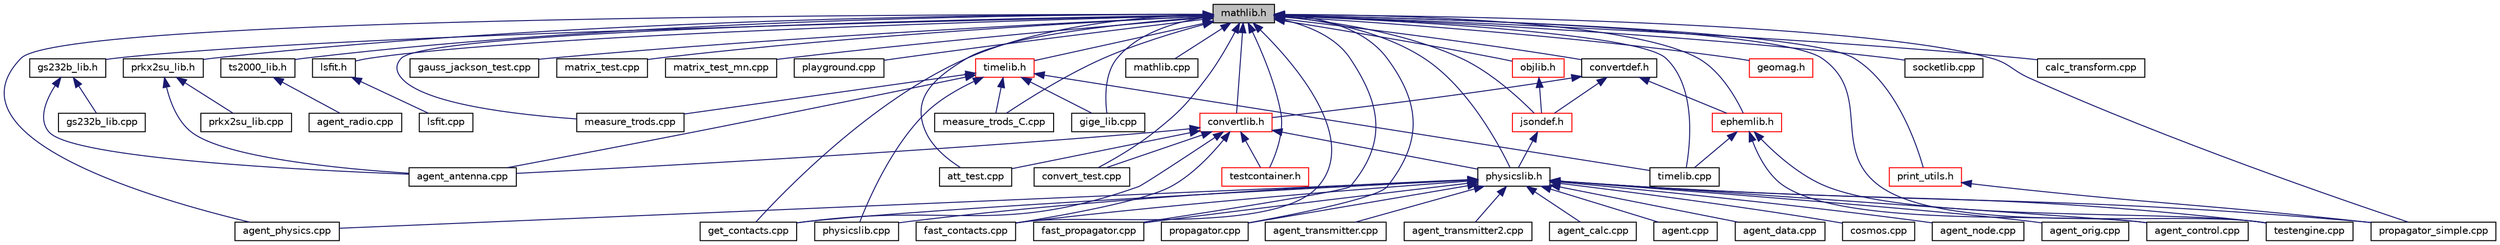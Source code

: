 digraph "mathlib.h"
{
 // INTERACTIVE_SVG=YES
  edge [fontname="Helvetica",fontsize="10",labelfontname="Helvetica",labelfontsize="10"];
  node [fontname="Helvetica",fontsize="10",shape=record];
  Node32 [label="mathlib.h",height=0.2,width=0.4,color="black", fillcolor="grey75", style="filled", fontcolor="black"];
  Node32 -> Node33 [dir="back",color="midnightblue",fontsize="10",style="solid",fontname="Helvetica"];
  Node33 [label="measure_trods.cpp",height=0.2,width=0.4,color="black", fillcolor="white", style="filled",URL="$measure__trods_8cpp.html"];
  Node32 -> Node34 [dir="back",color="midnightblue",fontsize="10",style="solid",fontname="Helvetica"];
  Node34 [label="measure_trods_C.cpp",height=0.2,width=0.4,color="black", fillcolor="white", style="filled",URL="$measure__trods___c_8cpp.html"];
  Node32 -> Node35 [dir="back",color="midnightblue",fontsize="10",style="solid",fontname="Helvetica"];
  Node35 [label="propagator_simple.cpp",height=0.2,width=0.4,color="black", fillcolor="white", style="filled",URL="$propagator__simple_8cpp.html"];
  Node32 -> Node36 [dir="back",color="midnightblue",fontsize="10",style="solid",fontname="Helvetica"];
  Node36 [label="testengine.cpp",height=0.2,width=0.4,color="black", fillcolor="white", style="filled",URL="$testengine_8cpp.html",tooltip="Command line simulator. "];
  Node32 -> Node37 [dir="back",color="midnightblue",fontsize="10",style="solid",fontname="Helvetica"];
  Node37 [label="att_test.cpp",height=0.2,width=0.4,color="black", fillcolor="white", style="filled",URL="$att__test_8cpp.html"];
  Node32 -> Node38 [dir="back",color="midnightblue",fontsize="10",style="solid",fontname="Helvetica"];
  Node38 [label="convert_test.cpp",height=0.2,width=0.4,color="black", fillcolor="white", style="filled",URL="$convert__test_8cpp.html"];
  Node32 -> Node39 [dir="back",color="midnightblue",fontsize="10",style="solid",fontname="Helvetica"];
  Node39 [label="gauss_jackson_test.cpp",height=0.2,width=0.4,color="black", fillcolor="white", style="filled",URL="$gauss__jackson__test_8cpp.html"];
  Node32 -> Node40 [dir="back",color="midnightblue",fontsize="10",style="solid",fontname="Helvetica"];
  Node40 [label="matrix_test.cpp",height=0.2,width=0.4,color="black", fillcolor="white", style="filled",URL="$matrix__test_8cpp.html"];
  Node32 -> Node41 [dir="back",color="midnightblue",fontsize="10",style="solid",fontname="Helvetica"];
  Node41 [label="matrix_test_mn.cpp",height=0.2,width=0.4,color="black", fillcolor="white", style="filled",URL="$matrix__test__mn_8cpp.html"];
  Node32 -> Node42 [dir="back",color="midnightblue",fontsize="10",style="solid",fontname="Helvetica"];
  Node42 [label="playground.cpp",height=0.2,width=0.4,color="black", fillcolor="white", style="filled",URL="$playground_8cpp.html"];
  Node32 -> Node43 [dir="back",color="midnightblue",fontsize="10",style="solid",fontname="Helvetica"];
  Node43 [label="gige_lib.cpp",height=0.2,width=0.4,color="black", fillcolor="white", style="filled",URL="$gige__lib_8cpp.html",tooltip="Support routines for GigE Vision cameras. "];
  Node32 -> Node44 [dir="back",color="midnightblue",fontsize="10",style="solid",fontname="Helvetica"];
  Node44 [label="gs232b_lib.h",height=0.2,width=0.4,color="black", fillcolor="white", style="filled",URL="$gs232b__lib_8h.html",tooltip="GS-232B controller includes. "];
  Node44 -> Node45 [dir="back",color="midnightblue",fontsize="10",style="solid",fontname="Helvetica"];
  Node45 [label="gs232b_lib.cpp",height=0.2,width=0.4,color="black", fillcolor="white", style="filled",URL="$gs232b__lib_8cpp.html"];
  Node44 -> Node46 [dir="back",color="midnightblue",fontsize="10",style="solid",fontname="Helvetica"];
  Node46 [label="agent_antenna.cpp",height=0.2,width=0.4,color="black", fillcolor="white", style="filled",URL="$agent__antenna_8cpp.html",tooltip="Agent Antenna for Satellite Ground Station. "];
  Node32 -> Node47 [dir="back",color="midnightblue",fontsize="10",style="solid",fontname="Helvetica"];
  Node47 [label="prkx2su_lib.h",height=0.2,width=0.4,color="black", fillcolor="white", style="filled",URL="$prkx2su__lib_8h.html",tooltip="prkx2su controller includes "];
  Node47 -> Node48 [dir="back",color="midnightblue",fontsize="10",style="solid",fontname="Helvetica"];
  Node48 [label="prkx2su_lib.cpp",height=0.2,width=0.4,color="black", fillcolor="white", style="filled",URL="$prkx2su__lib_8cpp.html"];
  Node47 -> Node46 [dir="back",color="midnightblue",fontsize="10",style="solid",fontname="Helvetica"];
  Node32 -> Node49 [dir="back",color="midnightblue",fontsize="10",style="solid",fontname="Helvetica"];
  Node49 [label="ts2000_lib.h",height=0.2,width=0.4,color="black", fillcolor="white", style="filled",URL="$ts2000__lib_8h.html",tooltip="TS2000 controller includes. "];
  Node49 -> Node50 [dir="back",color="midnightblue",fontsize="10",style="solid",fontname="Helvetica"];
  Node50 [label="agent_radio.cpp",height=0.2,width=0.4,color="black", fillcolor="white", style="filled",URL="$agent__radio_8cpp.html",tooltip="Agent Radio for Satellite Ground Station. "];
  Node32 -> Node51 [dir="back",color="midnightblue",fontsize="10",style="solid",fontname="Helvetica"];
  Node51 [label="lsfit.h",height=0.2,width=0.4,color="black", fillcolor="white", style="filled",URL="$lsfit_8h.html"];
  Node51 -> Node52 [dir="back",color="midnightblue",fontsize="10",style="solid",fontname="Helvetica"];
  Node52 [label="lsfit.cpp",height=0.2,width=0.4,color="black", fillcolor="white", style="filled",URL="$lsfit_8cpp.html"];
  Node32 -> Node53 [dir="back",color="midnightblue",fontsize="10",style="solid",fontname="Helvetica"];
  Node53 [label="mathlib.cpp",height=0.2,width=0.4,color="black", fillcolor="white", style="filled",URL="$mathlib_8cpp.html",tooltip="mathlib source file "];
  Node32 -> Node54 [dir="back",color="midnightblue",fontsize="10",style="solid",fontname="Helvetica"];
  Node54 [label="physicslib.h",height=0.2,width=0.4,color="black", fillcolor="white", style="filled",URL="$physicslib_8h.html",tooltip="Orbit library include file. "];
  Node54 -> Node55 [dir="back",color="midnightblue",fontsize="10",style="solid",fontname="Helvetica"];
  Node55 [label="agent_calc.cpp",height=0.2,width=0.4,color="black", fillcolor="white", style="filled",URL="$agent__calc_8cpp.html",tooltip="Demonstration calculator Agent. "];
  Node54 -> Node35 [dir="back",color="midnightblue",fontsize="10",style="solid",fontname="Helvetica"];
  Node54 -> Node36 [dir="back",color="midnightblue",fontsize="10",style="solid",fontname="Helvetica"];
  Node54 -> Node56 [dir="back",color="midnightblue",fontsize="10",style="solid",fontname="Helvetica"];
  Node56 [label="physicslib.cpp",height=0.2,width=0.4,color="black", fillcolor="white", style="filled",URL="$physicslib_8cpp.html"];
  Node54 -> Node57 [dir="back",color="midnightblue",fontsize="10",style="solid",fontname="Helvetica"];
  Node57 [label="agent.cpp",height=0.2,width=0.4,color="black", fillcolor="white", style="filled",URL="$agent_8cpp.html",tooltip="Agent control program source. "];
  Node54 -> Node58 [dir="back",color="midnightblue",fontsize="10",style="solid",fontname="Helvetica"];
  Node58 [label="agent_data.cpp",height=0.2,width=0.4,color="black", fillcolor="white", style="filled",URL="$agent__data_8cpp.html"];
  Node54 -> Node59 [dir="back",color="midnightblue",fontsize="10",style="solid",fontname="Helvetica"];
  Node59 [label="cosmos.cpp",height=0.2,width=0.4,color="black", fillcolor="white", style="filled",URL="$cosmos_8cpp.html"];
  Node54 -> Node60 [dir="back",color="midnightblue",fontsize="10",style="solid",fontname="Helvetica"];
  Node60 [label="agent_control.cpp",height=0.2,width=0.4,color="black", fillcolor="white", style="filled",URL="$agent__control_8cpp.html",tooltip="Agent Control for Satellite Ground Station. "];
  Node54 -> Node61 [dir="back",color="midnightblue",fontsize="10",style="solid",fontname="Helvetica"];
  Node61 [label="agent_node.cpp",height=0.2,width=0.4,color="black", fillcolor="white", style="filled",URL="$agent__node_8cpp.html"];
  Node54 -> Node62 [dir="back",color="midnightblue",fontsize="10",style="solid",fontname="Helvetica"];
  Node62 [label="agent_orig.cpp",height=0.2,width=0.4,color="black", fillcolor="white", style="filled",URL="$agent__orig_8cpp.html"];
  Node54 -> Node63 [dir="back",color="midnightblue",fontsize="10",style="solid",fontname="Helvetica"];
  Node63 [label="agent_physics.cpp",height=0.2,width=0.4,color="black", fillcolor="white", style="filled",URL="$agent__physics_8cpp.html"];
  Node54 -> Node64 [dir="back",color="midnightblue",fontsize="10",style="solid",fontname="Helvetica"];
  Node64 [label="agent_transmitter.cpp",height=0.2,width=0.4,color="black", fillcolor="white", style="filled",URL="$agent__transmitter_8cpp.html"];
  Node54 -> Node65 [dir="back",color="midnightblue",fontsize="10",style="solid",fontname="Helvetica"];
  Node65 [label="agent_transmitter2.cpp",height=0.2,width=0.4,color="black", fillcolor="white", style="filled",URL="$agent__transmitter2_8cpp.html"];
  Node54 -> Node66 [dir="back",color="midnightblue",fontsize="10",style="solid",fontname="Helvetica"];
  Node66 [label="fast_contacts.cpp",height=0.2,width=0.4,color="black", fillcolor="white", style="filled",URL="$fast__contacts_8cpp.html"];
  Node54 -> Node67 [dir="back",color="midnightblue",fontsize="10",style="solid",fontname="Helvetica"];
  Node67 [label="fast_propagator.cpp",height=0.2,width=0.4,color="black", fillcolor="white", style="filled",URL="$fast__propagator_8cpp.html"];
  Node54 -> Node68 [dir="back",color="midnightblue",fontsize="10",style="solid",fontname="Helvetica"];
  Node68 [label="get_contacts.cpp",height=0.2,width=0.4,color="black", fillcolor="white", style="filled",URL="$get__contacts_8cpp.html"];
  Node54 -> Node69 [dir="back",color="midnightblue",fontsize="10",style="solid",fontname="Helvetica"];
  Node69 [label="propagator.cpp",height=0.2,width=0.4,color="black", fillcolor="white", style="filled",URL="$propagator_8cpp.html"];
  Node32 -> Node70 [dir="back",color="midnightblue",fontsize="10",style="solid",fontname="Helvetica"];
  Node70 [label="testcontainer.h",height=0.2,width=0.4,color="red", fillcolor="white", style="filled",URL="$testcontainer_8h.html"];
  Node32 -> Node77 [dir="back",color="midnightblue",fontsize="10",style="solid",fontname="Helvetica"];
  Node77 [label="convertdef.h",height=0.2,width=0.4,color="black", fillcolor="white", style="filled",URL="$convertdef_8h.html"];
  Node77 -> Node78 [dir="back",color="midnightblue",fontsize="10",style="solid",fontname="Helvetica"];
  Node78 [label="convertlib.h",height=0.2,width=0.4,color="red", fillcolor="white", style="filled",URL="$convertlib_8h.html",tooltip="convertlib include file A library providing functions for conversion between the various position and..."];
  Node78 -> Node37 [dir="back",color="midnightblue",fontsize="10",style="solid",fontname="Helvetica"];
  Node78 -> Node38 [dir="back",color="midnightblue",fontsize="10",style="solid",fontname="Helvetica"];
  Node78 -> Node54 [dir="back",color="midnightblue",fontsize="10",style="solid",fontname="Helvetica"];
  Node78 -> Node70 [dir="back",color="midnightblue",fontsize="10",style="solid",fontname="Helvetica"];
  Node78 -> Node46 [dir="back",color="midnightblue",fontsize="10",style="solid",fontname="Helvetica"];
  Node78 -> Node66 [dir="back",color="midnightblue",fontsize="10",style="solid",fontname="Helvetica"];
  Node78 -> Node68 [dir="back",color="midnightblue",fontsize="10",style="solid",fontname="Helvetica"];
  Node77 -> Node86 [dir="back",color="midnightblue",fontsize="10",style="solid",fontname="Helvetica"];
  Node86 [label="ephemlib.h",height=0.2,width=0.4,color="red", fillcolor="white", style="filled",URL="$ephemlib_8h.html",tooltip="ephemlib include file JPL Ephemeris. "];
  Node86 -> Node36 [dir="back",color="midnightblue",fontsize="10",style="solid",fontname="Helvetica"];
  Node86 -> Node88 [dir="back",color="midnightblue",fontsize="10",style="solid",fontname="Helvetica"];
  Node88 [label="timelib.cpp",height=0.2,width=0.4,color="black", fillcolor="white", style="filled",URL="$timelib_8cpp.html",tooltip="Time handling library source file. "];
  Node86 -> Node60 [dir="back",color="midnightblue",fontsize="10",style="solid",fontname="Helvetica"];
  Node77 -> Node89 [dir="back",color="midnightblue",fontsize="10",style="solid",fontname="Helvetica"];
  Node89 [label="jsondef.h",height=0.2,width=0.4,color="red", fillcolor="white", style="filled",URL="$jsondef_8h.html"];
  Node89 -> Node54 [dir="back",color="midnightblue",fontsize="10",style="solid",fontname="Helvetica"];
  Node32 -> Node78 [dir="back",color="midnightblue",fontsize="10",style="solid",fontname="Helvetica"];
  Node32 -> Node86 [dir="back",color="midnightblue",fontsize="10",style="solid",fontname="Helvetica"];
  Node32 -> Node140 [dir="back",color="midnightblue",fontsize="10",style="solid",fontname="Helvetica"];
  Node140 [label="geomag.h",height=0.2,width=0.4,color="red", fillcolor="white", style="filled",URL="$geomag_8h.html",tooltip="geomag include file A library of routines to calculate the magnetic field of the Earth. "];
  Node32 -> Node89 [dir="back",color="midnightblue",fontsize="10",style="solid",fontname="Helvetica"];
  Node32 -> Node141 [dir="back",color="midnightblue",fontsize="10",style="solid",fontname="Helvetica"];
  Node141 [label="objlib.h",height=0.2,width=0.4,color="red", fillcolor="white", style="filled",URL="$objlib_8h.html"];
  Node141 -> Node89 [dir="back",color="midnightblue",fontsize="10",style="solid",fontname="Helvetica"];
  Node32 -> Node142 [dir="back",color="midnightblue",fontsize="10",style="solid",fontname="Helvetica"];
  Node142 [label="print_utils.h",height=0.2,width=0.4,color="red", fillcolor="white", style="filled",URL="$print__utils_8h.html"];
  Node142 -> Node35 [dir="back",color="midnightblue",fontsize="10",style="solid",fontname="Helvetica"];
  Node32 -> Node144 [dir="back",color="midnightblue",fontsize="10",style="solid",fontname="Helvetica"];
  Node144 [label="socketlib.cpp",height=0.2,width=0.4,color="black", fillcolor="white", style="filled",URL="$socketlib_8cpp.html"];
  Node32 -> Node88 [dir="back",color="midnightblue",fontsize="10",style="solid",fontname="Helvetica"];
  Node32 -> Node145 [dir="back",color="midnightblue",fontsize="10",style="solid",fontname="Helvetica"];
  Node145 [label="timelib.h",height=0.2,width=0.4,color="red", fillcolor="white", style="filled",URL="$timelib_8h.html",tooltip="timelib include file A library providing functions for handling various types of time. "];
  Node145 -> Node33 [dir="back",color="midnightblue",fontsize="10",style="solid",fontname="Helvetica"];
  Node145 -> Node34 [dir="back",color="midnightblue",fontsize="10",style="solid",fontname="Helvetica"];
  Node145 -> Node43 [dir="back",color="midnightblue",fontsize="10",style="solid",fontname="Helvetica"];
  Node145 -> Node56 [dir="back",color="midnightblue",fontsize="10",style="solid",fontname="Helvetica"];
  Node145 -> Node88 [dir="back",color="midnightblue",fontsize="10",style="solid",fontname="Helvetica"];
  Node145 -> Node46 [dir="back",color="midnightblue",fontsize="10",style="solid",fontname="Helvetica"];
  Node32 -> Node63 [dir="back",color="midnightblue",fontsize="10",style="solid",fontname="Helvetica"];
  Node32 -> Node155 [dir="back",color="midnightblue",fontsize="10",style="solid",fontname="Helvetica"];
  Node155 [label="calc_transform.cpp",height=0.2,width=0.4,color="black", fillcolor="white", style="filled",URL="$calc__transform_8cpp.html"];
  Node32 -> Node66 [dir="back",color="midnightblue",fontsize="10",style="solid",fontname="Helvetica"];
  Node32 -> Node67 [dir="back",color="midnightblue",fontsize="10",style="solid",fontname="Helvetica"];
  Node32 -> Node68 [dir="back",color="midnightblue",fontsize="10",style="solid",fontname="Helvetica"];
  Node32 -> Node69 [dir="back",color="midnightblue",fontsize="10",style="solid",fontname="Helvetica"];
}
